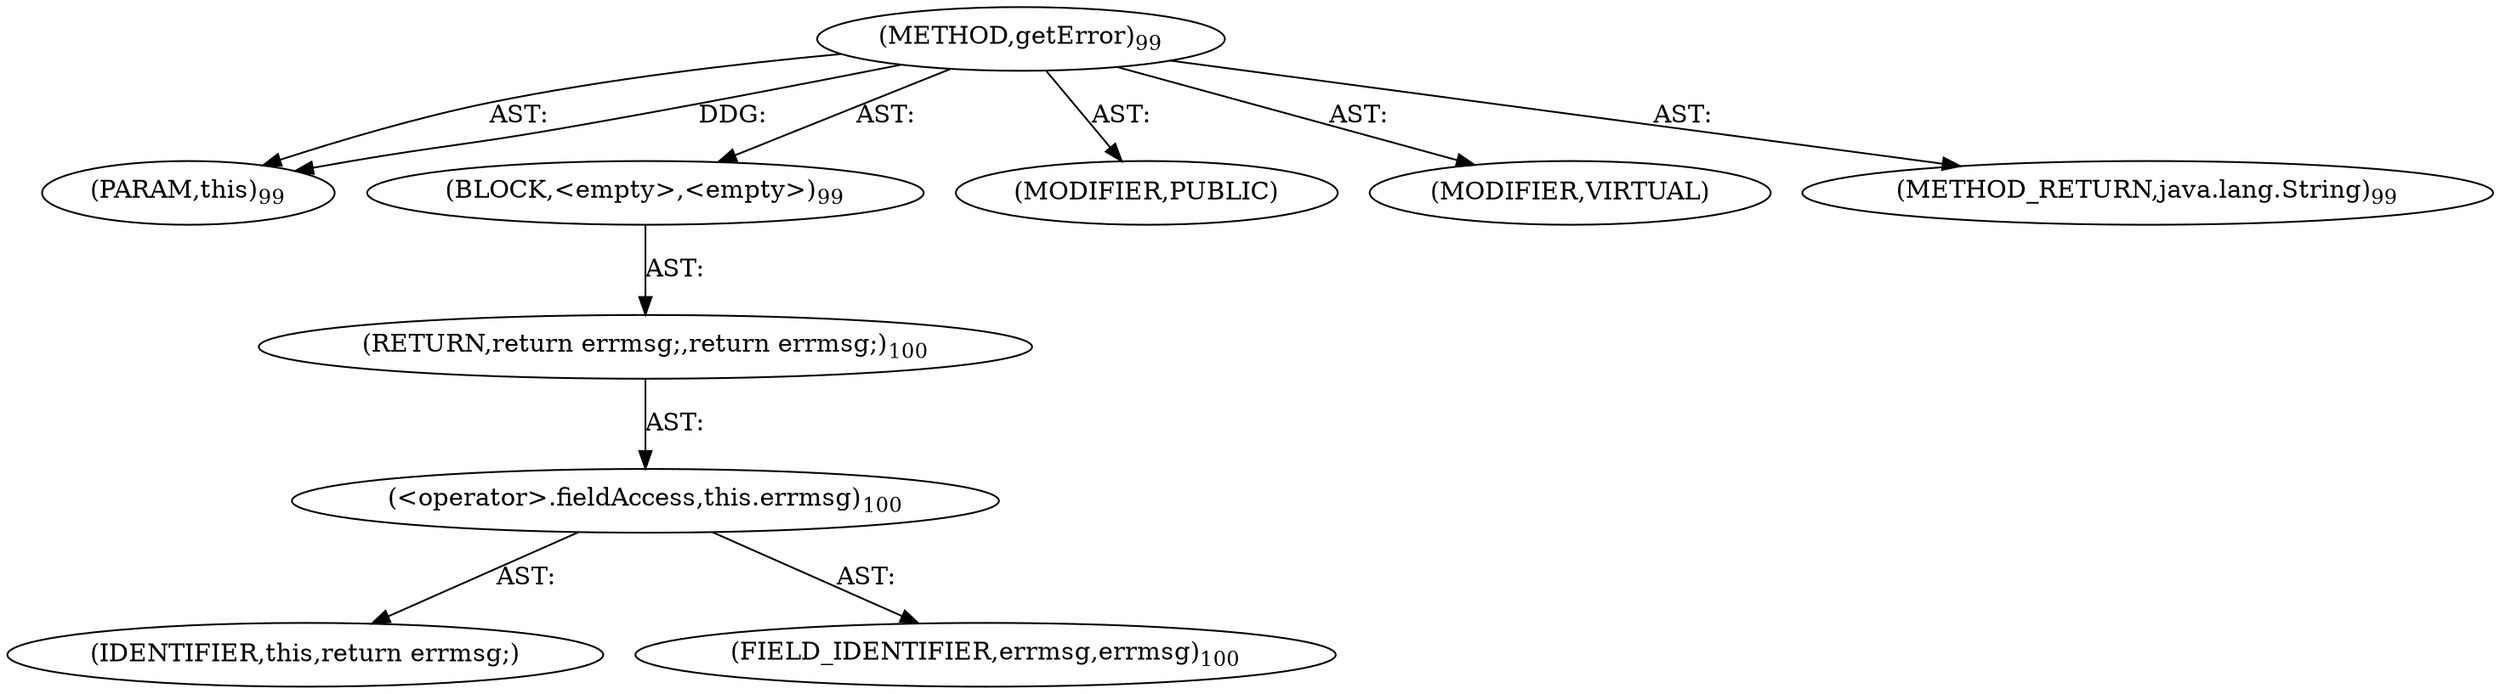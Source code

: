 digraph "getError" {  
"111669149698" [label = <(METHOD,getError)<SUB>99</SUB>> ]
"115964116996" [label = <(PARAM,this)<SUB>99</SUB>> ]
"25769803779" [label = <(BLOCK,&lt;empty&gt;,&lt;empty&gt;)<SUB>99</SUB>> ]
"146028888064" [label = <(RETURN,return errmsg;,return errmsg;)<SUB>100</SUB>> ]
"30064771078" [label = <(&lt;operator&gt;.fieldAccess,this.errmsg)<SUB>100</SUB>> ]
"68719476743" [label = <(IDENTIFIER,this,return errmsg;)> ]
"55834574851" [label = <(FIELD_IDENTIFIER,errmsg,errmsg)<SUB>100</SUB>> ]
"133143986181" [label = <(MODIFIER,PUBLIC)> ]
"133143986182" [label = <(MODIFIER,VIRTUAL)> ]
"128849018882" [label = <(METHOD_RETURN,java.lang.String)<SUB>99</SUB>> ]
  "111669149698" -> "115964116996"  [ label = "AST: "] 
  "111669149698" -> "25769803779"  [ label = "AST: "] 
  "111669149698" -> "133143986181"  [ label = "AST: "] 
  "111669149698" -> "133143986182"  [ label = "AST: "] 
  "111669149698" -> "128849018882"  [ label = "AST: "] 
  "25769803779" -> "146028888064"  [ label = "AST: "] 
  "146028888064" -> "30064771078"  [ label = "AST: "] 
  "30064771078" -> "68719476743"  [ label = "AST: "] 
  "30064771078" -> "55834574851"  [ label = "AST: "] 
  "111669149698" -> "115964116996"  [ label = "DDG: "] 
}
